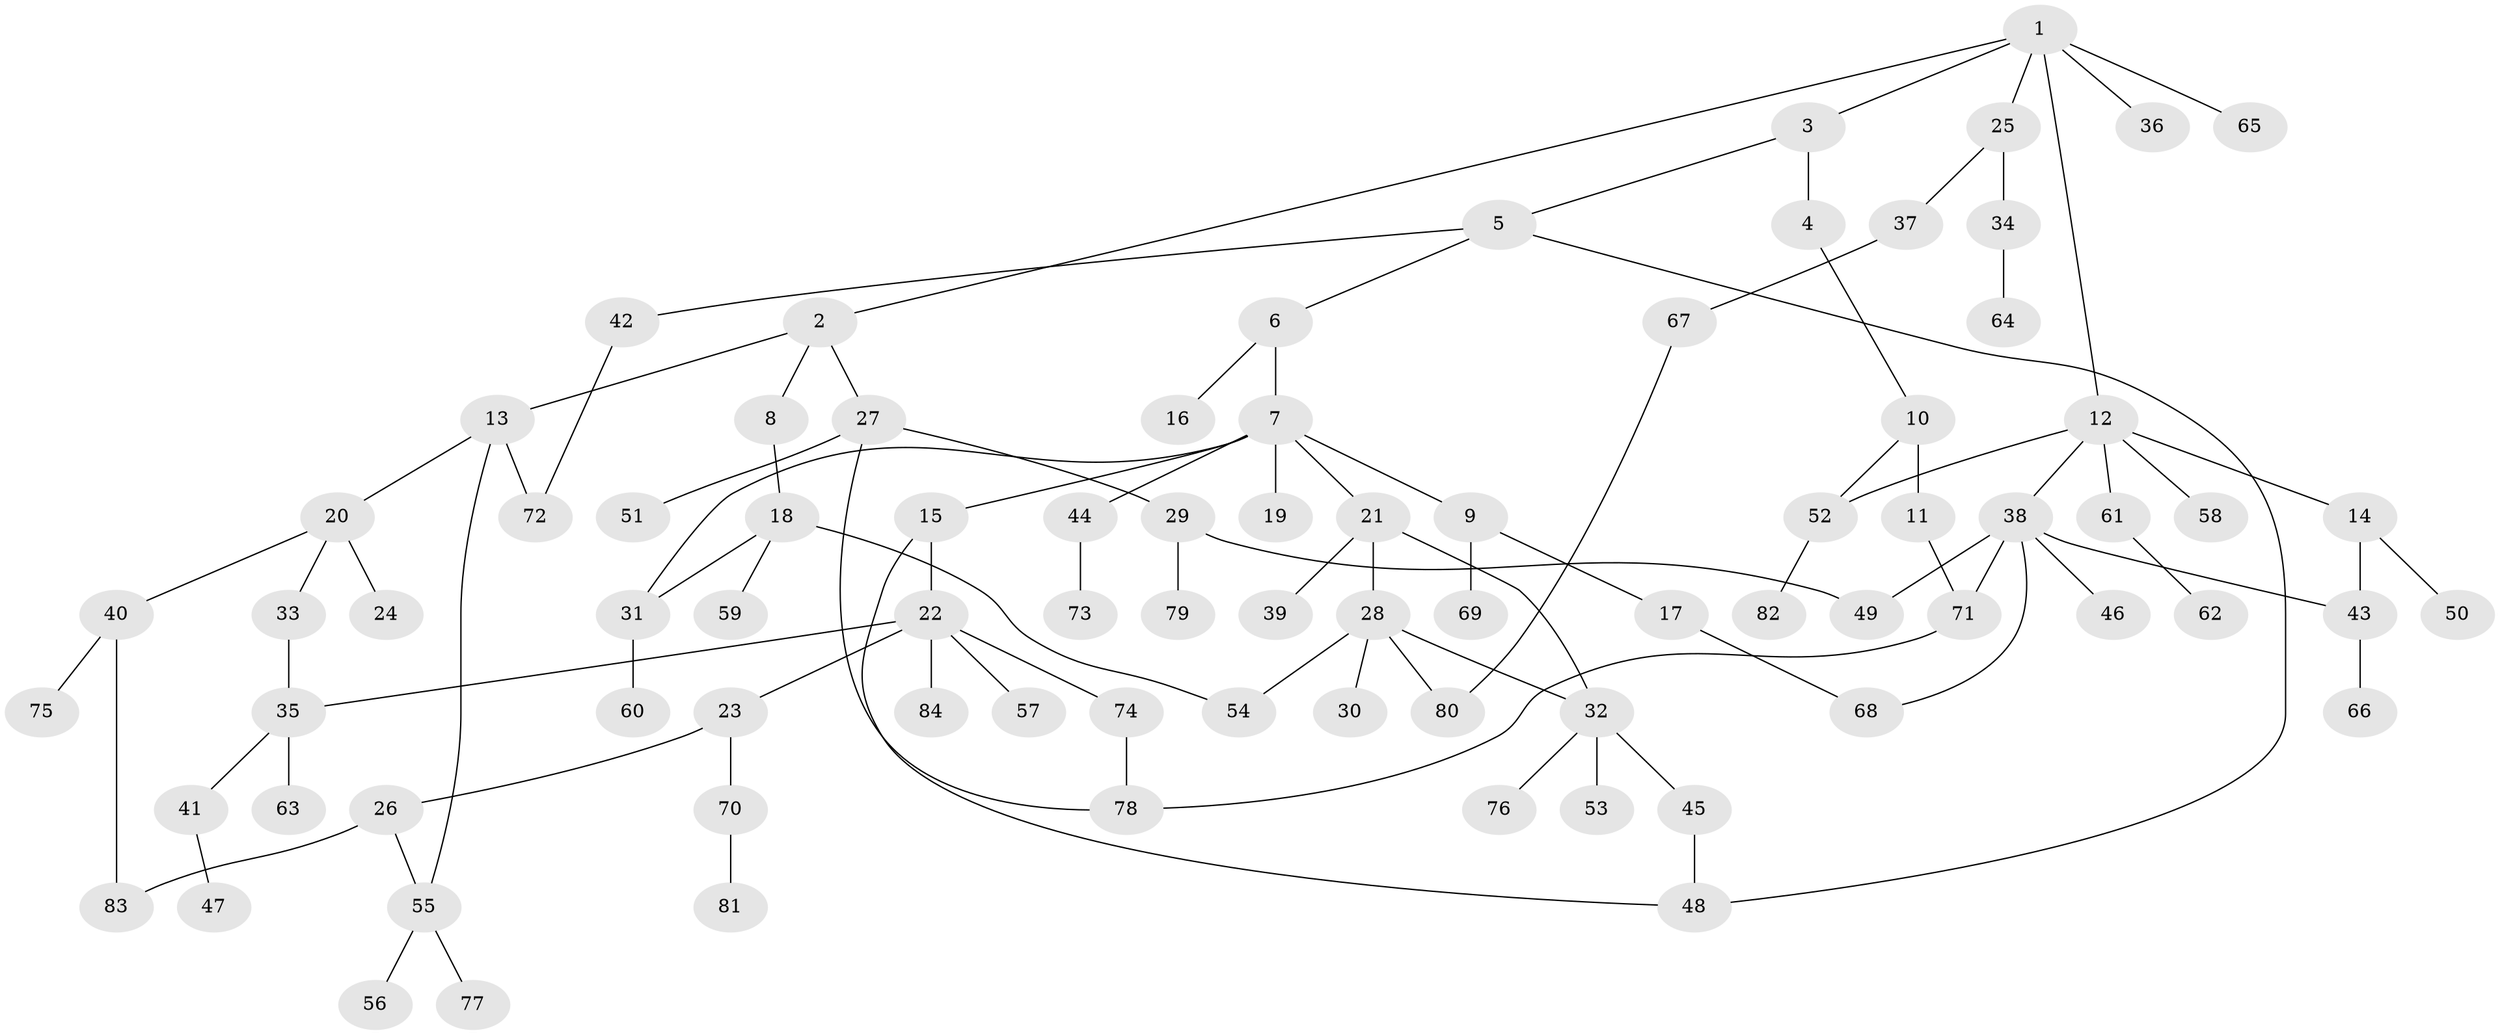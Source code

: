 // coarse degree distribution, {8: 0.03773584905660377, 3: 0.18867924528301888, 4: 0.09433962264150944, 2: 0.2641509433962264, 7: 0.018867924528301886, 1: 0.33962264150943394, 6: 0.03773584905660377, 5: 0.018867924528301886}
// Generated by graph-tools (version 1.1) at 2025/23/03/03/25 07:23:31]
// undirected, 84 vertices, 100 edges
graph export_dot {
graph [start="1"]
  node [color=gray90,style=filled];
  1;
  2;
  3;
  4;
  5;
  6;
  7;
  8;
  9;
  10;
  11;
  12;
  13;
  14;
  15;
  16;
  17;
  18;
  19;
  20;
  21;
  22;
  23;
  24;
  25;
  26;
  27;
  28;
  29;
  30;
  31;
  32;
  33;
  34;
  35;
  36;
  37;
  38;
  39;
  40;
  41;
  42;
  43;
  44;
  45;
  46;
  47;
  48;
  49;
  50;
  51;
  52;
  53;
  54;
  55;
  56;
  57;
  58;
  59;
  60;
  61;
  62;
  63;
  64;
  65;
  66;
  67;
  68;
  69;
  70;
  71;
  72;
  73;
  74;
  75;
  76;
  77;
  78;
  79;
  80;
  81;
  82;
  83;
  84;
  1 -- 2;
  1 -- 3;
  1 -- 12;
  1 -- 25;
  1 -- 36;
  1 -- 65;
  2 -- 8;
  2 -- 13;
  2 -- 27;
  3 -- 4;
  3 -- 5;
  4 -- 10;
  5 -- 6;
  5 -- 42;
  5 -- 48;
  6 -- 7;
  6 -- 16;
  7 -- 9;
  7 -- 15;
  7 -- 19;
  7 -- 21;
  7 -- 44;
  7 -- 31;
  8 -- 18;
  9 -- 17;
  9 -- 69;
  10 -- 11;
  10 -- 52;
  11 -- 71;
  12 -- 14;
  12 -- 38;
  12 -- 52;
  12 -- 58;
  12 -- 61;
  13 -- 20;
  13 -- 55;
  13 -- 72;
  14 -- 50;
  14 -- 43;
  15 -- 22;
  15 -- 48;
  17 -- 68;
  18 -- 31;
  18 -- 59;
  18 -- 54;
  20 -- 24;
  20 -- 33;
  20 -- 40;
  21 -- 28;
  21 -- 39;
  21 -- 32;
  22 -- 23;
  22 -- 35;
  22 -- 57;
  22 -- 74;
  22 -- 84;
  23 -- 26;
  23 -- 70;
  25 -- 34;
  25 -- 37;
  26 -- 83;
  26 -- 55;
  27 -- 29;
  27 -- 51;
  27 -- 78;
  28 -- 30;
  28 -- 32;
  28 -- 54;
  28 -- 80;
  29 -- 49;
  29 -- 79;
  31 -- 60;
  32 -- 45;
  32 -- 53;
  32 -- 76;
  33 -- 35;
  34 -- 64;
  35 -- 41;
  35 -- 63;
  37 -- 67;
  38 -- 43;
  38 -- 46;
  38 -- 71;
  38 -- 68;
  38 -- 49;
  40 -- 75;
  40 -- 83;
  41 -- 47;
  42 -- 72;
  43 -- 66;
  44 -- 73;
  45 -- 48;
  52 -- 82;
  55 -- 56;
  55 -- 77;
  61 -- 62;
  67 -- 80;
  70 -- 81;
  71 -- 78;
  74 -- 78;
}
